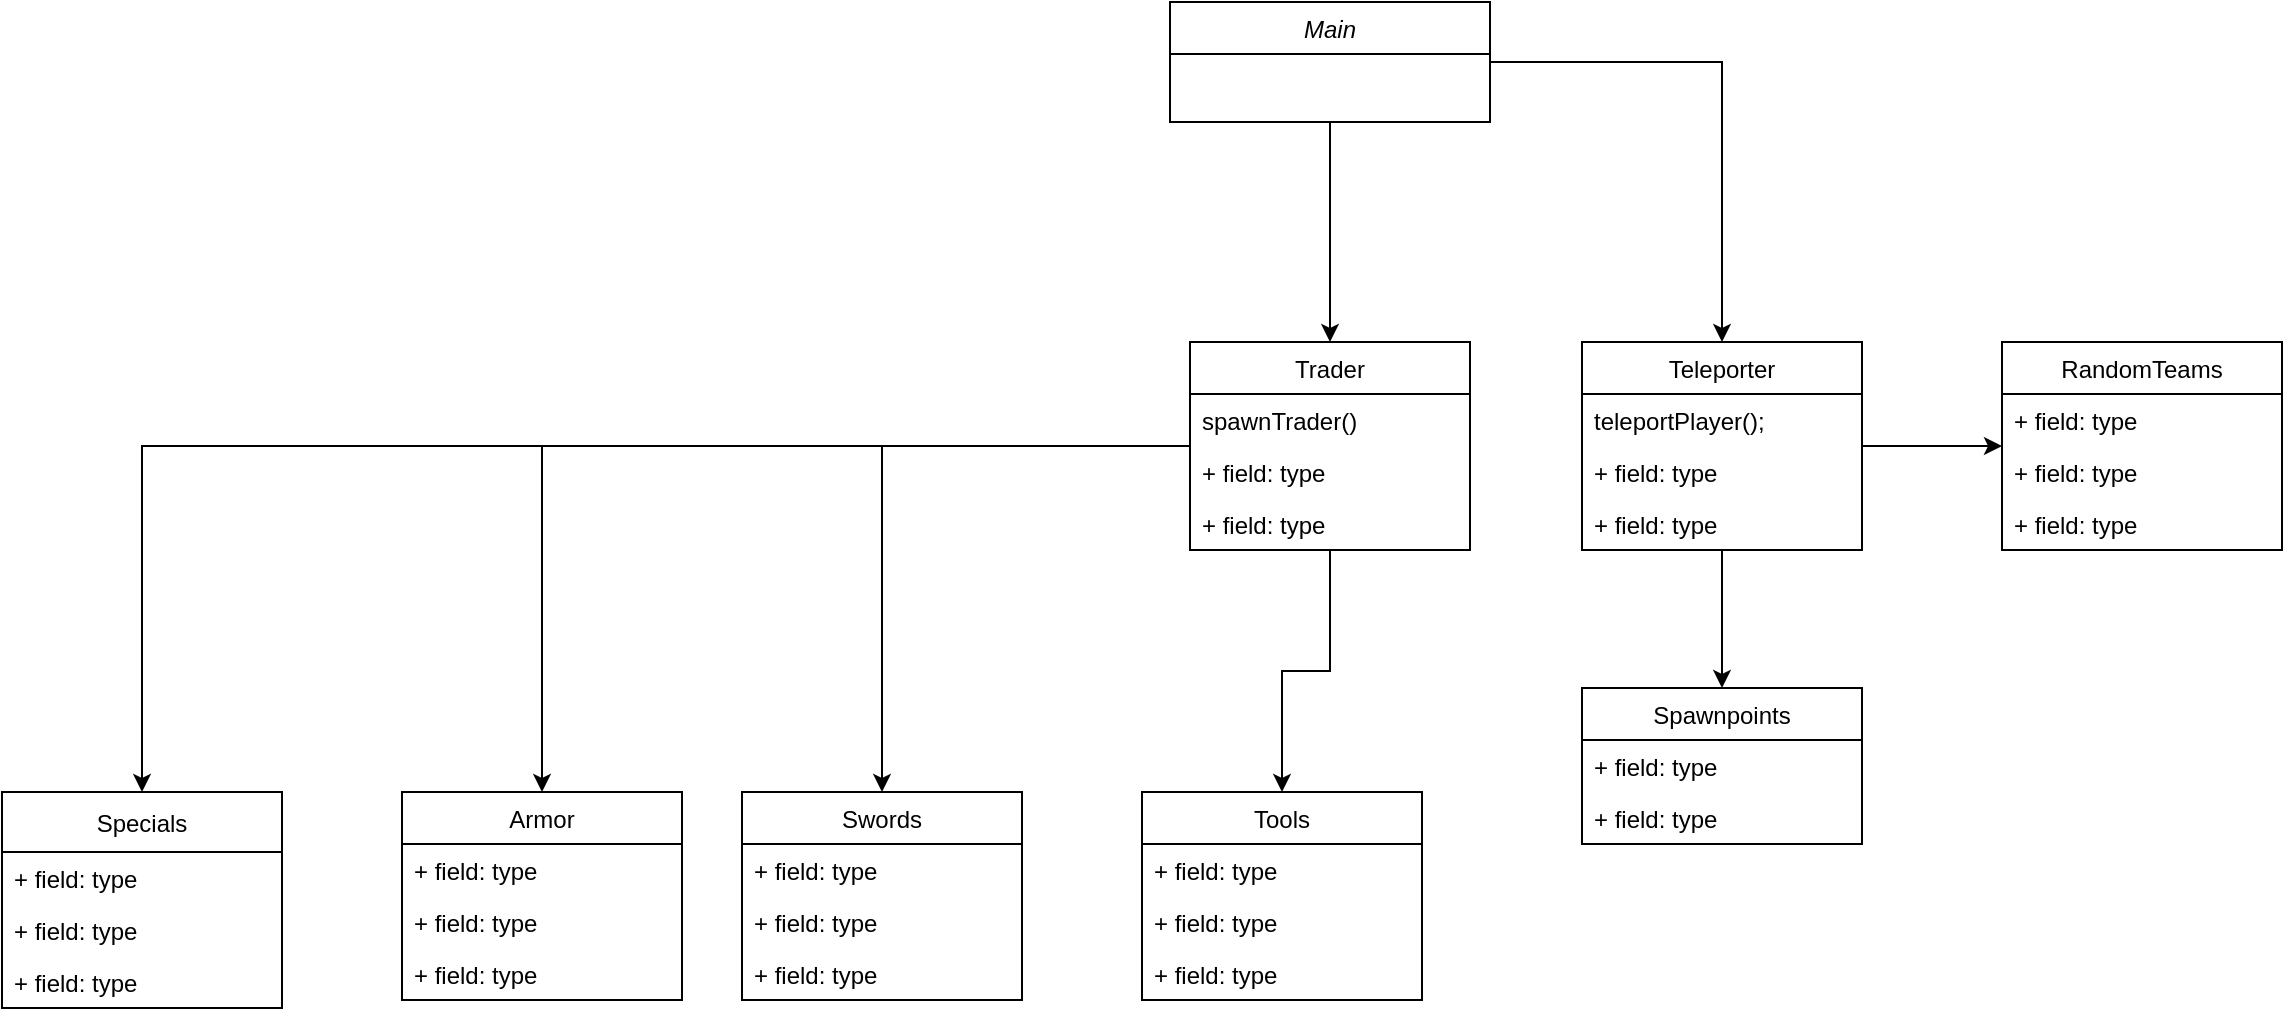 <mxfile version="14.9.6" type="device"><diagram id="C5RBs43oDa-KdzZeNtuy" name="Page-1"><mxGraphModel dx="2249" dy="942" grid="1" gridSize="10" guides="1" tooltips="1" connect="1" arrows="1" fold="1" page="1" pageScale="1" pageWidth="827" pageHeight="1169" math="0" shadow="0"><root><mxCell id="WIyWlLk6GJQsqaUBKTNV-0"/><mxCell id="WIyWlLk6GJQsqaUBKTNV-1" parent="WIyWlLk6GJQsqaUBKTNV-0"/><mxCell id="XdBPwFmGJHNVnX8WNjxw-10" style="edgeStyle=orthogonalEdgeStyle;rounded=0;orthogonalLoop=1;jettySize=auto;html=1;" edge="1" parent="WIyWlLk6GJQsqaUBKTNV-1" source="zkfFHV4jXpPFQw0GAbJ--0" target="XdBPwFmGJHNVnX8WNjxw-0"><mxGeometry relative="1" as="geometry"/></mxCell><mxCell id="XdBPwFmGJHNVnX8WNjxw-15" style="edgeStyle=orthogonalEdgeStyle;rounded=0;orthogonalLoop=1;jettySize=auto;html=1;entryX=0.5;entryY=0;entryDx=0;entryDy=0;" edge="1" parent="WIyWlLk6GJQsqaUBKTNV-1" source="zkfFHV4jXpPFQw0GAbJ--0" target="XdBPwFmGJHNVnX8WNjxw-11"><mxGeometry relative="1" as="geometry"/></mxCell><mxCell id="zkfFHV4jXpPFQw0GAbJ--0" value="Main" style="swimlane;fontStyle=2;align=center;verticalAlign=top;childLayout=stackLayout;horizontal=1;startSize=26;horizontalStack=0;resizeParent=1;resizeLast=0;collapsible=1;marginBottom=0;rounded=0;shadow=0;strokeWidth=1;" parent="WIyWlLk6GJQsqaUBKTNV-1" vertex="1"><mxGeometry x="334" y="190" width="160" height="60" as="geometry"><mxRectangle x="230" y="140" width="160" height="26" as="alternateBounds"/></mxGeometry></mxCell><mxCell id="XdBPwFmGJHNVnX8WNjxw-47" style="edgeStyle=orthogonalEdgeStyle;rounded=0;orthogonalLoop=1;jettySize=auto;html=1;entryX=0.5;entryY=0;entryDx=0;entryDy=0;" edge="1" parent="WIyWlLk6GJQsqaUBKTNV-1" source="XdBPwFmGJHNVnX8WNjxw-0" target="XdBPwFmGJHNVnX8WNjxw-43"><mxGeometry relative="1" as="geometry"/></mxCell><mxCell id="XdBPwFmGJHNVnX8WNjxw-49" style="edgeStyle=orthogonalEdgeStyle;rounded=0;orthogonalLoop=1;jettySize=auto;html=1;entryX=0.5;entryY=0;entryDx=0;entryDy=0;" edge="1" parent="WIyWlLk6GJQsqaUBKTNV-1" source="XdBPwFmGJHNVnX8WNjxw-0" target="XdBPwFmGJHNVnX8WNjxw-31"><mxGeometry relative="1" as="geometry"/></mxCell><mxCell id="XdBPwFmGJHNVnX8WNjxw-50" style="edgeStyle=orthogonalEdgeStyle;rounded=0;orthogonalLoop=1;jettySize=auto;html=1;" edge="1" parent="WIyWlLk6GJQsqaUBKTNV-1" source="XdBPwFmGJHNVnX8WNjxw-0" target="XdBPwFmGJHNVnX8WNjxw-27"><mxGeometry relative="1" as="geometry"/></mxCell><mxCell id="XdBPwFmGJHNVnX8WNjxw-53" style="edgeStyle=orthogonalEdgeStyle;rounded=0;orthogonalLoop=1;jettySize=auto;html=1;entryX=0.5;entryY=0;entryDx=0;entryDy=0;" edge="1" parent="WIyWlLk6GJQsqaUBKTNV-1" source="XdBPwFmGJHNVnX8WNjxw-0" target="XdBPwFmGJHNVnX8WNjxw-39"><mxGeometry relative="1" as="geometry"/></mxCell><mxCell id="XdBPwFmGJHNVnX8WNjxw-0" value="Trader" style="swimlane;fontStyle=0;childLayout=stackLayout;horizontal=1;startSize=26;fillColor=none;horizontalStack=0;resizeParent=1;resizeParentMax=0;resizeLast=0;collapsible=1;marginBottom=0;" vertex="1" parent="WIyWlLk6GJQsqaUBKTNV-1"><mxGeometry x="344" y="360" width="140" height="104" as="geometry"/></mxCell><mxCell id="XdBPwFmGJHNVnX8WNjxw-1" value="spawnTrader()" style="text;strokeColor=none;fillColor=none;align=left;verticalAlign=top;spacingLeft=4;spacingRight=4;overflow=hidden;rotatable=0;points=[[0,0.5],[1,0.5]];portConstraint=eastwest;" vertex="1" parent="XdBPwFmGJHNVnX8WNjxw-0"><mxGeometry y="26" width="140" height="26" as="geometry"/></mxCell><mxCell id="XdBPwFmGJHNVnX8WNjxw-2" value="+ field: type" style="text;strokeColor=none;fillColor=none;align=left;verticalAlign=top;spacingLeft=4;spacingRight=4;overflow=hidden;rotatable=0;points=[[0,0.5],[1,0.5]];portConstraint=eastwest;" vertex="1" parent="XdBPwFmGJHNVnX8WNjxw-0"><mxGeometry y="52" width="140" height="26" as="geometry"/></mxCell><mxCell id="XdBPwFmGJHNVnX8WNjxw-3" value="+ field: type" style="text;strokeColor=none;fillColor=none;align=left;verticalAlign=top;spacingLeft=4;spacingRight=4;overflow=hidden;rotatable=0;points=[[0,0.5],[1,0.5]];portConstraint=eastwest;" vertex="1" parent="XdBPwFmGJHNVnX8WNjxw-0"><mxGeometry y="78" width="140" height="26" as="geometry"/></mxCell><mxCell id="XdBPwFmGJHNVnX8WNjxw-20" style="edgeStyle=orthogonalEdgeStyle;rounded=0;orthogonalLoop=1;jettySize=auto;html=1;entryX=0.5;entryY=0;entryDx=0;entryDy=0;" edge="1" parent="WIyWlLk6GJQsqaUBKTNV-1" source="XdBPwFmGJHNVnX8WNjxw-11" target="XdBPwFmGJHNVnX8WNjxw-16"><mxGeometry relative="1" as="geometry"/></mxCell><mxCell id="XdBPwFmGJHNVnX8WNjxw-26" style="edgeStyle=orthogonalEdgeStyle;rounded=0;orthogonalLoop=1;jettySize=auto;html=1;" edge="1" parent="WIyWlLk6GJQsqaUBKTNV-1" source="XdBPwFmGJHNVnX8WNjxw-11" target="XdBPwFmGJHNVnX8WNjxw-21"><mxGeometry relative="1" as="geometry"/></mxCell><mxCell id="XdBPwFmGJHNVnX8WNjxw-11" value="Teleporter" style="swimlane;fontStyle=0;childLayout=stackLayout;horizontal=1;startSize=26;fillColor=none;horizontalStack=0;resizeParent=1;resizeParentMax=0;resizeLast=0;collapsible=1;marginBottom=0;" vertex="1" parent="WIyWlLk6GJQsqaUBKTNV-1"><mxGeometry x="540" y="360" width="140" height="104" as="geometry"/></mxCell><mxCell id="XdBPwFmGJHNVnX8WNjxw-12" value="teleportPlayer();" style="text;strokeColor=none;fillColor=none;align=left;verticalAlign=top;spacingLeft=4;spacingRight=4;overflow=hidden;rotatable=0;points=[[0,0.5],[1,0.5]];portConstraint=eastwest;" vertex="1" parent="XdBPwFmGJHNVnX8WNjxw-11"><mxGeometry y="26" width="140" height="26" as="geometry"/></mxCell><mxCell id="XdBPwFmGJHNVnX8WNjxw-13" value="+ field: type" style="text;strokeColor=none;fillColor=none;align=left;verticalAlign=top;spacingLeft=4;spacingRight=4;overflow=hidden;rotatable=0;points=[[0,0.5],[1,0.5]];portConstraint=eastwest;" vertex="1" parent="XdBPwFmGJHNVnX8WNjxw-11"><mxGeometry y="52" width="140" height="26" as="geometry"/></mxCell><mxCell id="XdBPwFmGJHNVnX8WNjxw-14" value="+ field: type" style="text;strokeColor=none;fillColor=none;align=left;verticalAlign=top;spacingLeft=4;spacingRight=4;overflow=hidden;rotatable=0;points=[[0,0.5],[1,0.5]];portConstraint=eastwest;" vertex="1" parent="XdBPwFmGJHNVnX8WNjxw-11"><mxGeometry y="78" width="140" height="26" as="geometry"/></mxCell><mxCell id="XdBPwFmGJHNVnX8WNjxw-16" value="Spawnpoints" style="swimlane;fontStyle=0;childLayout=stackLayout;horizontal=1;startSize=26;fillColor=none;horizontalStack=0;resizeParent=1;resizeParentMax=0;resizeLast=0;collapsible=1;marginBottom=0;" vertex="1" parent="WIyWlLk6GJQsqaUBKTNV-1"><mxGeometry x="540" y="533" width="140" height="78" as="geometry"/></mxCell><mxCell id="XdBPwFmGJHNVnX8WNjxw-18" value="+ field: type" style="text;strokeColor=none;fillColor=none;align=left;verticalAlign=top;spacingLeft=4;spacingRight=4;overflow=hidden;rotatable=0;points=[[0,0.5],[1,0.5]];portConstraint=eastwest;" vertex="1" parent="XdBPwFmGJHNVnX8WNjxw-16"><mxGeometry y="26" width="140" height="26" as="geometry"/></mxCell><mxCell id="XdBPwFmGJHNVnX8WNjxw-19" value="+ field: type" style="text;strokeColor=none;fillColor=none;align=left;verticalAlign=top;spacingLeft=4;spacingRight=4;overflow=hidden;rotatable=0;points=[[0,0.5],[1,0.5]];portConstraint=eastwest;" vertex="1" parent="XdBPwFmGJHNVnX8WNjxw-16"><mxGeometry y="52" width="140" height="26" as="geometry"/></mxCell><mxCell id="XdBPwFmGJHNVnX8WNjxw-21" value="RandomTeams" style="swimlane;fontStyle=0;childLayout=stackLayout;horizontal=1;startSize=26;fillColor=none;horizontalStack=0;resizeParent=1;resizeParentMax=0;resizeLast=0;collapsible=1;marginBottom=0;" vertex="1" parent="WIyWlLk6GJQsqaUBKTNV-1"><mxGeometry x="750" y="360" width="140" height="104" as="geometry"/></mxCell><mxCell id="XdBPwFmGJHNVnX8WNjxw-22" value="+ field: type" style="text;strokeColor=none;fillColor=none;align=left;verticalAlign=top;spacingLeft=4;spacingRight=4;overflow=hidden;rotatable=0;points=[[0,0.5],[1,0.5]];portConstraint=eastwest;" vertex="1" parent="XdBPwFmGJHNVnX8WNjxw-21"><mxGeometry y="26" width="140" height="26" as="geometry"/></mxCell><mxCell id="XdBPwFmGJHNVnX8WNjxw-23" value="+ field: type" style="text;strokeColor=none;fillColor=none;align=left;verticalAlign=top;spacingLeft=4;spacingRight=4;overflow=hidden;rotatable=0;points=[[0,0.5],[1,0.5]];portConstraint=eastwest;" vertex="1" parent="XdBPwFmGJHNVnX8WNjxw-21"><mxGeometry y="52" width="140" height="26" as="geometry"/></mxCell><mxCell id="XdBPwFmGJHNVnX8WNjxw-24" value="+ field: type" style="text;strokeColor=none;fillColor=none;align=left;verticalAlign=top;spacingLeft=4;spacingRight=4;overflow=hidden;rotatable=0;points=[[0,0.5],[1,0.5]];portConstraint=eastwest;" vertex="1" parent="XdBPwFmGJHNVnX8WNjxw-21"><mxGeometry y="78" width="140" height="26" as="geometry"/></mxCell><mxCell id="XdBPwFmGJHNVnX8WNjxw-27" value="Armor" style="swimlane;fontStyle=0;childLayout=stackLayout;horizontal=1;startSize=26;fillColor=none;horizontalStack=0;resizeParent=1;resizeParentMax=0;resizeLast=0;collapsible=1;marginBottom=0;" vertex="1" parent="WIyWlLk6GJQsqaUBKTNV-1"><mxGeometry x="-50" y="585" width="140" height="104" as="geometry"/></mxCell><mxCell id="XdBPwFmGJHNVnX8WNjxw-28" value="+ field: type" style="text;strokeColor=none;fillColor=none;align=left;verticalAlign=top;spacingLeft=4;spacingRight=4;overflow=hidden;rotatable=0;points=[[0,0.5],[1,0.5]];portConstraint=eastwest;" vertex="1" parent="XdBPwFmGJHNVnX8WNjxw-27"><mxGeometry y="26" width="140" height="26" as="geometry"/></mxCell><mxCell id="XdBPwFmGJHNVnX8WNjxw-29" value="+ field: type" style="text;strokeColor=none;fillColor=none;align=left;verticalAlign=top;spacingLeft=4;spacingRight=4;overflow=hidden;rotatable=0;points=[[0,0.5],[1,0.5]];portConstraint=eastwest;" vertex="1" parent="XdBPwFmGJHNVnX8WNjxw-27"><mxGeometry y="52" width="140" height="26" as="geometry"/></mxCell><mxCell id="XdBPwFmGJHNVnX8WNjxw-30" value="+ field: type" style="text;strokeColor=none;fillColor=none;align=left;verticalAlign=top;spacingLeft=4;spacingRight=4;overflow=hidden;rotatable=0;points=[[0,0.5],[1,0.5]];portConstraint=eastwest;" vertex="1" parent="XdBPwFmGJHNVnX8WNjxw-27"><mxGeometry y="78" width="140" height="26" as="geometry"/></mxCell><mxCell id="XdBPwFmGJHNVnX8WNjxw-31" value="Swords" style="swimlane;fontStyle=0;childLayout=stackLayout;horizontal=1;startSize=26;fillColor=none;horizontalStack=0;resizeParent=1;resizeParentMax=0;resizeLast=0;collapsible=1;marginBottom=0;" vertex="1" parent="WIyWlLk6GJQsqaUBKTNV-1"><mxGeometry x="120" y="585" width="140" height="104" as="geometry"/></mxCell><mxCell id="XdBPwFmGJHNVnX8WNjxw-32" value="+ field: type" style="text;strokeColor=none;fillColor=none;align=left;verticalAlign=top;spacingLeft=4;spacingRight=4;overflow=hidden;rotatable=0;points=[[0,0.5],[1,0.5]];portConstraint=eastwest;" vertex="1" parent="XdBPwFmGJHNVnX8WNjxw-31"><mxGeometry y="26" width="140" height="26" as="geometry"/></mxCell><mxCell id="XdBPwFmGJHNVnX8WNjxw-33" value="+ field: type" style="text;strokeColor=none;fillColor=none;align=left;verticalAlign=top;spacingLeft=4;spacingRight=4;overflow=hidden;rotatable=0;points=[[0,0.5],[1,0.5]];portConstraint=eastwest;" vertex="1" parent="XdBPwFmGJHNVnX8WNjxw-31"><mxGeometry y="52" width="140" height="26" as="geometry"/></mxCell><mxCell id="XdBPwFmGJHNVnX8WNjxw-34" value="+ field: type" style="text;strokeColor=none;fillColor=none;align=left;verticalAlign=top;spacingLeft=4;spacingRight=4;overflow=hidden;rotatable=0;points=[[0,0.5],[1,0.5]];portConstraint=eastwest;" vertex="1" parent="XdBPwFmGJHNVnX8WNjxw-31"><mxGeometry y="78" width="140" height="26" as="geometry"/></mxCell><mxCell id="XdBPwFmGJHNVnX8WNjxw-39" value="Tools" style="swimlane;fontStyle=0;childLayout=stackLayout;horizontal=1;startSize=26;fillColor=none;horizontalStack=0;resizeParent=1;resizeParentMax=0;resizeLast=0;collapsible=1;marginBottom=0;" vertex="1" parent="WIyWlLk6GJQsqaUBKTNV-1"><mxGeometry x="320" y="585" width="140" height="104" as="geometry"/></mxCell><mxCell id="XdBPwFmGJHNVnX8WNjxw-40" value="+ field: type" style="text;strokeColor=none;fillColor=none;align=left;verticalAlign=top;spacingLeft=4;spacingRight=4;overflow=hidden;rotatable=0;points=[[0,0.5],[1,0.5]];portConstraint=eastwest;" vertex="1" parent="XdBPwFmGJHNVnX8WNjxw-39"><mxGeometry y="26" width="140" height="26" as="geometry"/></mxCell><mxCell id="XdBPwFmGJHNVnX8WNjxw-41" value="+ field: type" style="text;strokeColor=none;fillColor=none;align=left;verticalAlign=top;spacingLeft=4;spacingRight=4;overflow=hidden;rotatable=0;points=[[0,0.5],[1,0.5]];portConstraint=eastwest;" vertex="1" parent="XdBPwFmGJHNVnX8WNjxw-39"><mxGeometry y="52" width="140" height="26" as="geometry"/></mxCell><mxCell id="XdBPwFmGJHNVnX8WNjxw-42" value="+ field: type" style="text;strokeColor=none;fillColor=none;align=left;verticalAlign=top;spacingLeft=4;spacingRight=4;overflow=hidden;rotatable=0;points=[[0,0.5],[1,0.5]];portConstraint=eastwest;" vertex="1" parent="XdBPwFmGJHNVnX8WNjxw-39"><mxGeometry y="78" width="140" height="26" as="geometry"/></mxCell><mxCell id="XdBPwFmGJHNVnX8WNjxw-43" value="Specials" style="swimlane;fontStyle=0;childLayout=stackLayout;horizontal=1;startSize=30;fillColor=none;horizontalStack=0;resizeParent=1;resizeParentMax=0;resizeLast=0;collapsible=1;marginBottom=0;" vertex="1" parent="WIyWlLk6GJQsqaUBKTNV-1"><mxGeometry x="-250" y="585" width="140" height="108" as="geometry"/></mxCell><mxCell id="XdBPwFmGJHNVnX8WNjxw-44" value="+ field: type" style="text;strokeColor=none;fillColor=none;align=left;verticalAlign=top;spacingLeft=4;spacingRight=4;overflow=hidden;rotatable=0;points=[[0,0.5],[1,0.5]];portConstraint=eastwest;" vertex="1" parent="XdBPwFmGJHNVnX8WNjxw-43"><mxGeometry y="30" width="140" height="26" as="geometry"/></mxCell><mxCell id="XdBPwFmGJHNVnX8WNjxw-45" value="+ field: type" style="text;strokeColor=none;fillColor=none;align=left;verticalAlign=top;spacingLeft=4;spacingRight=4;overflow=hidden;rotatable=0;points=[[0,0.5],[1,0.5]];portConstraint=eastwest;" vertex="1" parent="XdBPwFmGJHNVnX8WNjxw-43"><mxGeometry y="56" width="140" height="26" as="geometry"/></mxCell><mxCell id="XdBPwFmGJHNVnX8WNjxw-46" value="+ field: type" style="text;strokeColor=none;fillColor=none;align=left;verticalAlign=top;spacingLeft=4;spacingRight=4;overflow=hidden;rotatable=0;points=[[0,0.5],[1,0.5]];portConstraint=eastwest;" vertex="1" parent="XdBPwFmGJHNVnX8WNjxw-43"><mxGeometry y="82" width="140" height="26" as="geometry"/></mxCell></root></mxGraphModel></diagram></mxfile>